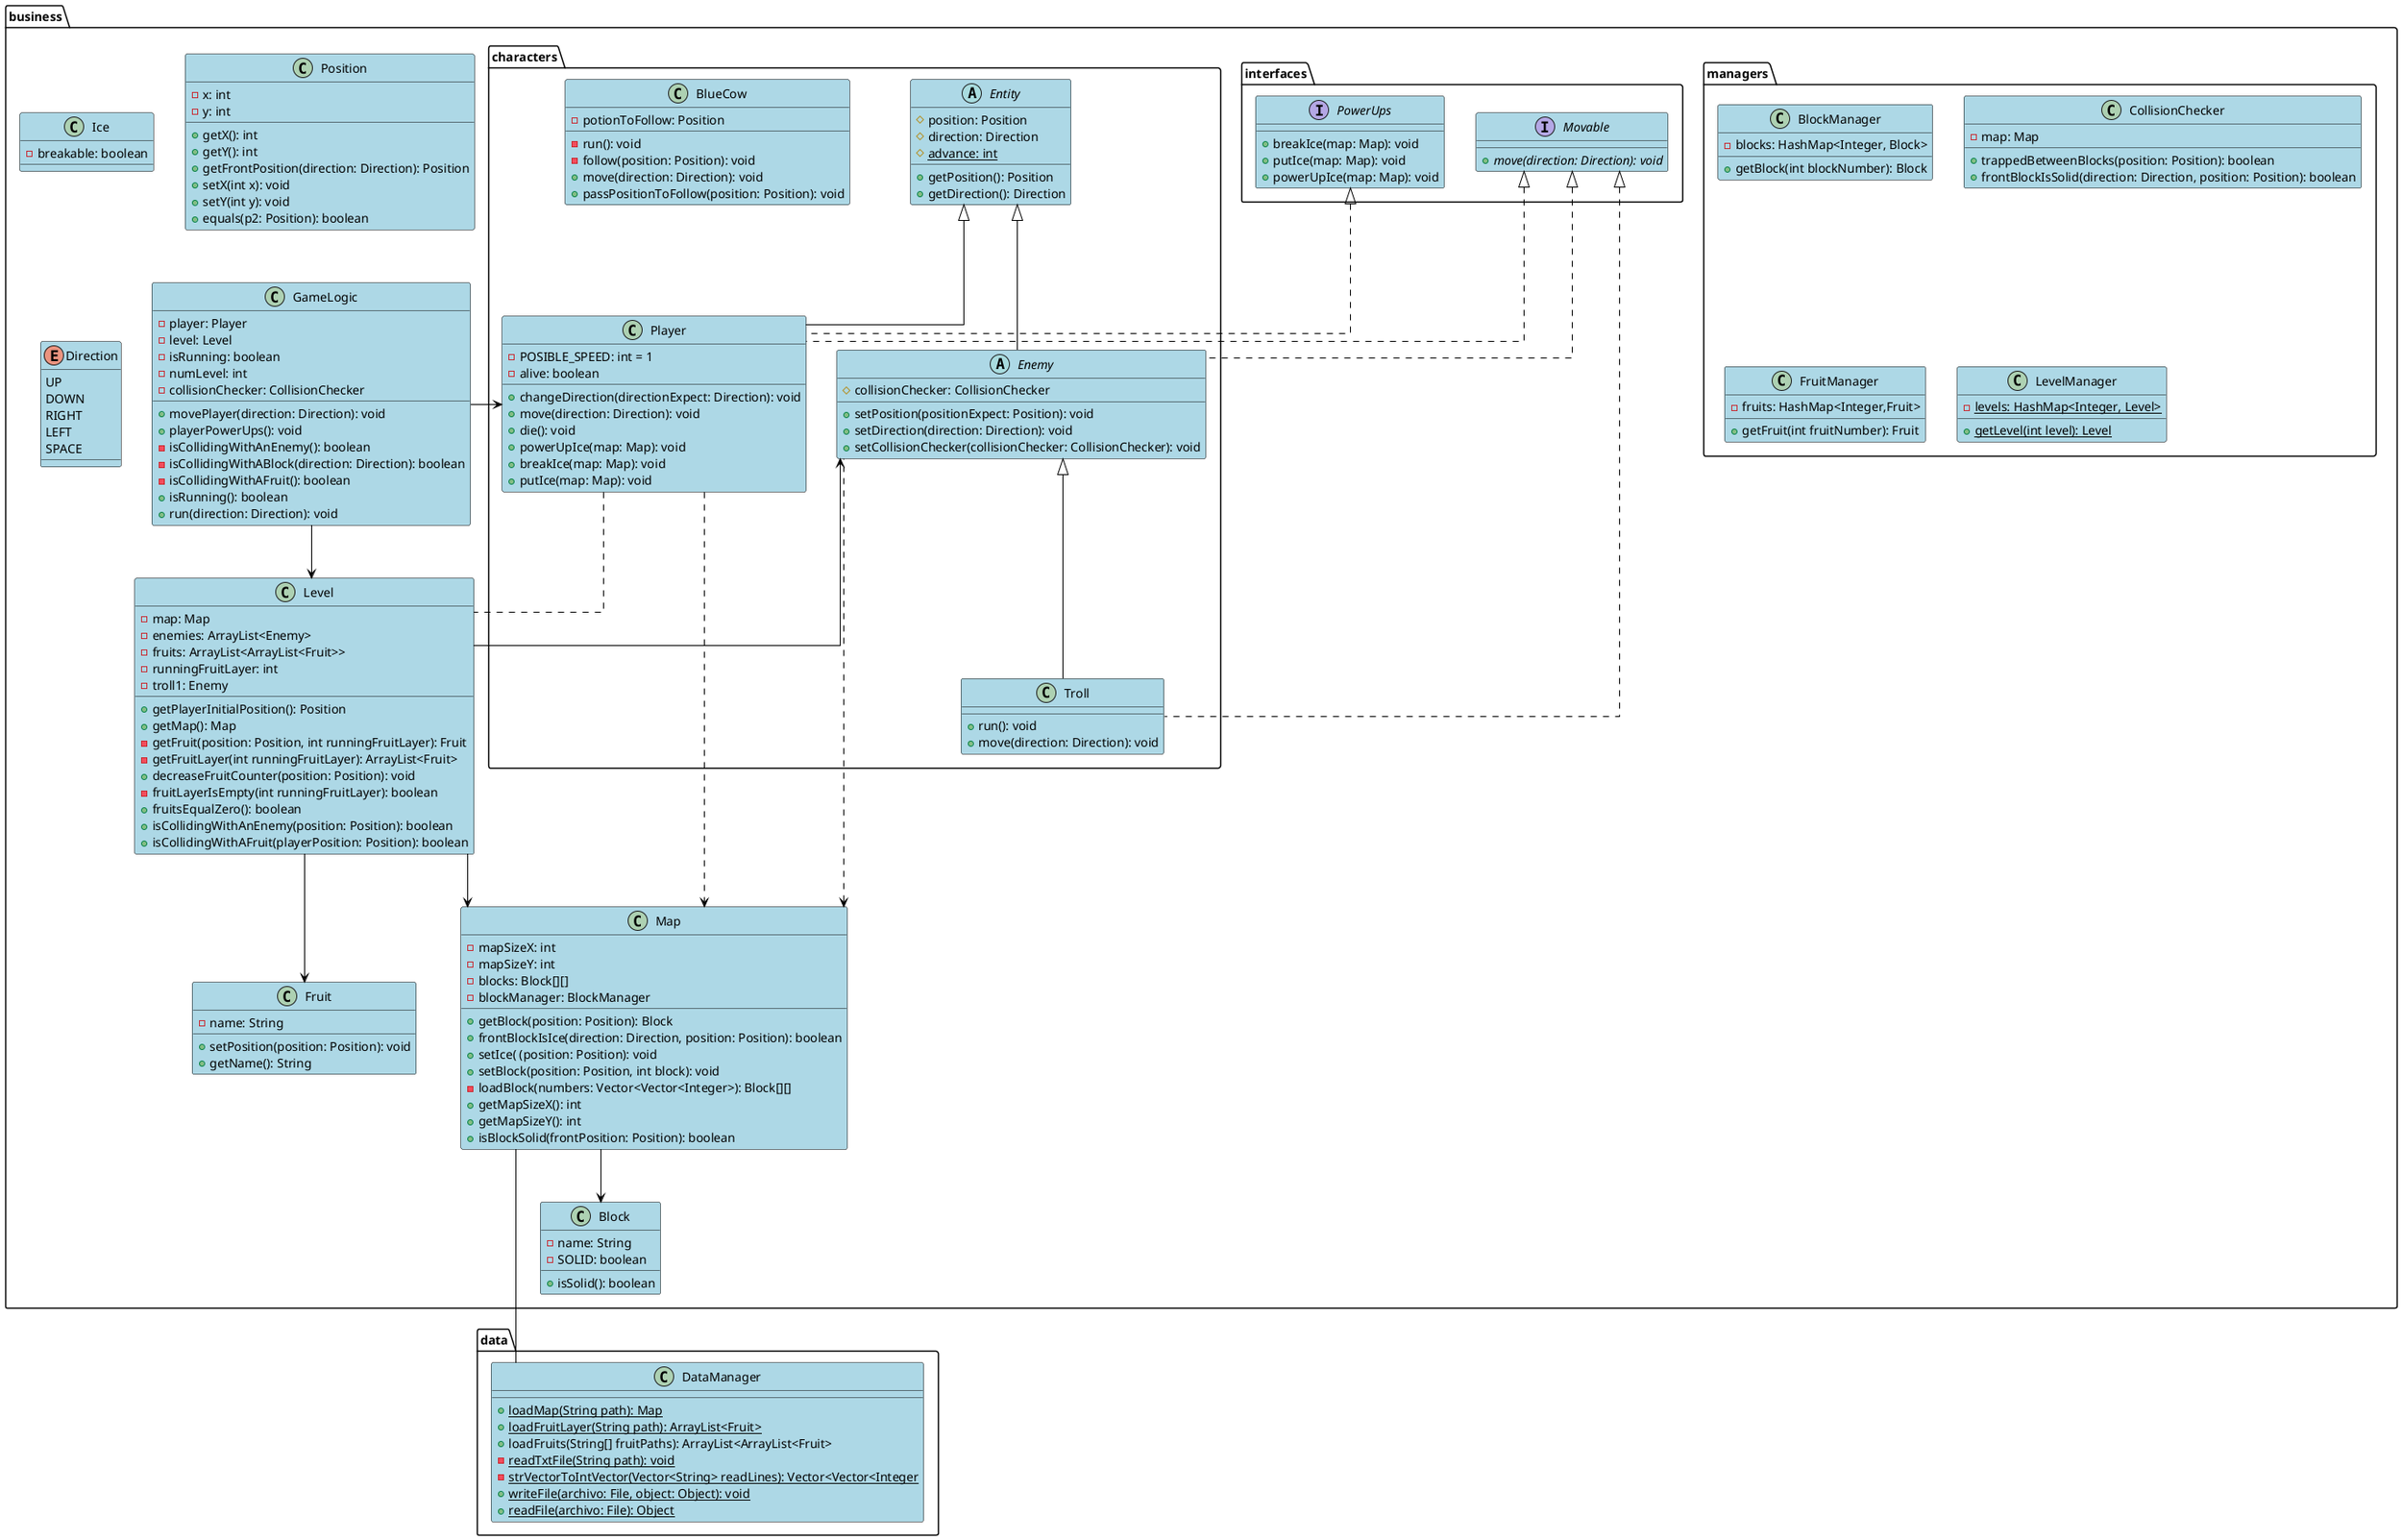 @startuml


/'Esto de aquí ignoren'/
skinparam Linetype ortho
skinparam class {
BackgroundColor LightBlue
ArrowColor Black
BorderColor Black
}

package business {
    class GameLogic {
        -player: Player
        -level: Level
        -isRunning: boolean
        -numLevel: int
        -collisionChecker: CollisionChecker
        +movePlayer(direction: Direction): void
        +playerPowerUps(): void
        -isCollidingWithAnEnemy(): boolean
        -isCollidingWithABlock(direction: Direction): boolean
        -isCollidingWithAFruit(): boolean
        +isRunning(): boolean
        +run(direction: Direction): void
    }

    class Level {
        -map: Map
        -enemies: ArrayList<Enemy>
        -fruits: ArrayList<ArrayList<Fruit>>
        -runningFruitLayer: int
        -troll1: Enemy
        +getPlayerInitialPosition(): Position
        +getMap(): Map
        -getFruit(position: Position, int runningFruitLayer): Fruit
        -getFruitLayer(int runningFruitLayer): ArrayList<Fruit>
        +decreaseFruitCounter(position: Position): void
        -fruitLayerIsEmpty(int runningFruitLayer): boolean
        +fruitsEqualZero(): boolean
        +isCollidingWithAnEnemy(position: Position): boolean
        +isCollidingWithAFruit(playerPosition: Position): boolean
    }

    class Map {
    /'no se pone final'/
        -mapSizeX: int
        -mapSizeY: int
        -blocks: Block[][]
        -blockManager: BlockManager
        +getBlock(position: Position): Block
        +frontBlockIsIce(direction: Direction, position: Position): boolean
        +setIce( (position: Position): void
        +setBlock(position: Position, int block): void
        -loadBlock(numbers: Vector<Vector<Integer>): Block[][]
        +getMapSizeX(): int
        +getMapSizeY(): int
        +isBlockSolid(frontPosition: Position): boolean
    }

    class Block {
        -name: String
        -SOLID: boolean
        +isSolid(): boolean
    }

    class Ice {
        -breakable: boolean
    }

    class Fruit {
        -name: String
        +setPosition(position: Position): void
        +getName(): String
    }

    class Position {
        -x: int
        -y: int
        +getX(): int
        +getY(): int
        +getFrontPosition(direction: Direction): Position
        +setX(int x): void
        +setY(int y): void
        +equals(p2: Position): boolean
    }

    enum Direction {
        UP
        DOWN
        RIGHT
        LEFT
        SPACE
    }

    package managers{
        class BlockManager{
            -blocks: HashMap<Integer, Block>
            +getBlock(int blockNumber): Block
        }

        class CollisionChecker{
            -map: Map
            +trappedBetweenBlocks(position: Position): boolean
            +frontBlockIsSolid(direction: Direction, position: Position): boolean
        }

        class FruitManager{
            -fruits: HashMap<Integer,Fruit>
            +getFruit(int fruitNumber): Fruit
        }

        class LevelManager{
            -{static}levels: HashMap<Integer, Level>
            +{static}getLevel(int level): Level
        }
    }

    package interfaces{
        interface Movable{
            +{abstract} move(direction: Direction): void
        }
        interface PowerUps{
            +breakIce(map: Map): void
            +putIce(map: Map): void
            +powerUpIce(map: Map): void
        }
    }

    package characters {

        abstract class Entity {
            #position: Position
            #direction: Direction
            #{static}advance: int
            +getPosition(): Position
            +getDirection(): Direction
        }

        class Player {
            -POSIBLE_SPEED: int = 1
            -alive: boolean
            +changeDirection(directionExpect: Direction): void
            +move(direction: Direction): void
            +die(): void
            +powerUpIce(map: Map): void
            +breakIce(map: Map): void
            +putIce(map: Map): void
        }

        abstract class Enemy{
            #collisionChecker: CollisionChecker
            +setPosition(positionExpect: Position): void
            +setDirection(direction: Direction): void
            +setCollisionChecker(collisionChecker: CollisionChecker): void
        }

        class Troll{
            +run(): void
            +move(direction: Direction): void
        }

        class BlueCow {
            -potionToFollow: Position
            -run(): void /'es runnable'/
            -follow(position: Position): void
            +move(direction: Direction): void
            +passPositionToFollow(position: Position): void
        }
    }
}

package data{
    class DataManager {
        +{static}loadMap(String path): Map
        +{static}loadFruitLayer(String path): ArrayList<Fruit>
        +loadFruits(String[] fruitPaths): ArrayList<ArrayList<Fruit>
        -{static}readTxtFile(String path): void
        -{static}strVectorToIntVector(Vector<String> readLines): Vector<Vector<Integer
        +{static}writeFile(archivo: File, object: Object): void
        +{static}readFile(archivo: File): Object
    }
}

Player ... Level
Player ...> Map
Enemy  .l.> Map

GameLogic --> Level
GameLogic -> Player

Level --> Map
Level --> Enemy
Level --> Fruit


Map --> Block
Map --- DataManager

Entity <|-- Player
Entity <|-- Enemy
Enemy <|-- Troll

Movable <|.. Enemy
Movable <|.. Player
PowerUps <|.. Player
Movable <|.. Troll

@enduml